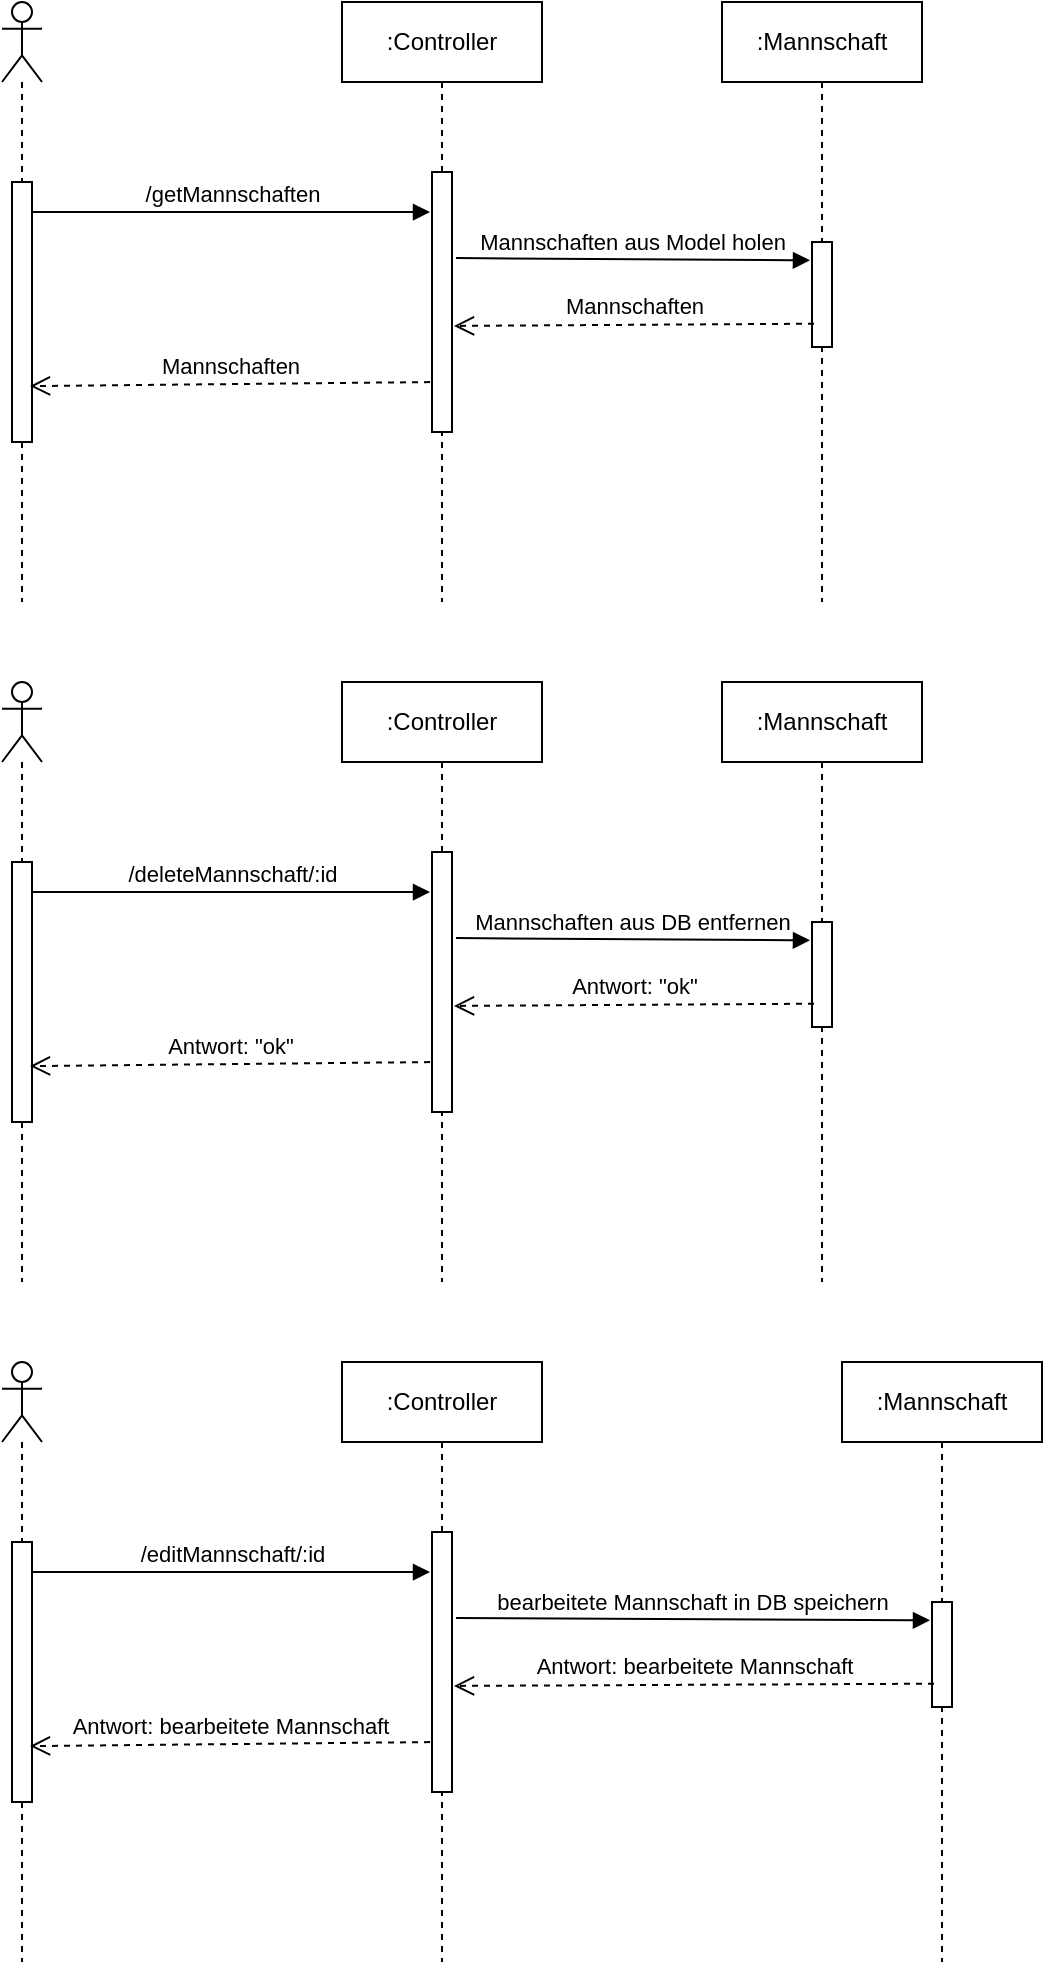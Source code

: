 <mxfile version="13.10.0" type="embed">
    <diagram id="p36Yqyrogv8A9jEpyJuB" name="Page-1">
        <mxGraphModel dx="820" dy="713" grid="1" gridSize="10" guides="1" tooltips="1" connect="1" arrows="1" fold="1" page="1" pageScale="1" pageWidth="850" pageHeight="1100" math="0" shadow="0">
            <root>
                <mxCell id="0"/>
                <mxCell id="1" parent="0"/>
                <mxCell id="2" value="" style="shape=umlLifeline;participant=umlActor;perimeter=lifelinePerimeter;whiteSpace=wrap;html=1;container=1;collapsible=0;recursiveResize=0;verticalAlign=top;spacingTop=36;outlineConnect=0;" parent="1" vertex="1">
                    <mxGeometry x="60" y="60" width="20" height="300" as="geometry"/>
                </mxCell>
                <mxCell id="5" value="" style="html=1;points=[];perimeter=orthogonalPerimeter;" parent="2" vertex="1">
                    <mxGeometry x="5" y="90" width="10" height="130" as="geometry"/>
                </mxCell>
                <mxCell id="3" value=":Controller" style="shape=umlLifeline;perimeter=lifelinePerimeter;whiteSpace=wrap;html=1;container=1;collapsible=0;recursiveResize=0;outlineConnect=0;" parent="1" vertex="1">
                    <mxGeometry x="230" y="60" width="100" height="300" as="geometry"/>
                </mxCell>
                <mxCell id="6" value="" style="html=1;points=[];perimeter=orthogonalPerimeter;" parent="3" vertex="1">
                    <mxGeometry x="45" y="85" width="10" height="130" as="geometry"/>
                </mxCell>
                <mxCell id="4" value=":Mannschaft" style="shape=umlLifeline;perimeter=lifelinePerimeter;whiteSpace=wrap;html=1;container=1;collapsible=0;recursiveResize=0;outlineConnect=0;" parent="1" vertex="1">
                    <mxGeometry x="420" y="60" width="100" height="300" as="geometry"/>
                </mxCell>
                <mxCell id="7" value="" style="html=1;points=[];perimeter=orthogonalPerimeter;" parent="4" vertex="1">
                    <mxGeometry x="45" y="120" width="10" height="52.5" as="geometry"/>
                </mxCell>
                <mxCell id="9" value="/getMannschaften" style="html=1;verticalAlign=bottom;endArrow=block;entryX=-0.1;entryY=0.154;entryDx=0;entryDy=0;entryPerimeter=0;" parent="1" source="5" target="6" edge="1">
                    <mxGeometry relative="1" as="geometry">
                        <mxPoint x="310" y="170" as="sourcePoint"/>
                        <mxPoint x="240" y="170" as="targetPoint"/>
                    </mxGeometry>
                </mxCell>
                <mxCell id="10" value="Mannschaften" style="html=1;verticalAlign=bottom;endArrow=open;dashed=1;endSize=8;entryX=0.9;entryY=0.785;entryDx=0;entryDy=0;entryPerimeter=0;exitX=-0.1;exitY=0.808;exitDx=0;exitDy=0;exitPerimeter=0;" parent="1" source="6" target="5" edge="1">
                    <mxGeometry relative="1" as="geometry">
                        <mxPoint x="310" y="246" as="targetPoint"/>
                        <mxPoint x="260" y="248" as="sourcePoint"/>
                    </mxGeometry>
                </mxCell>
                <mxCell id="11" value="Mannschaften aus Model holen" style="html=1;verticalAlign=bottom;endArrow=block;entryX=-0.1;entryY=0.175;entryDx=0;entryDy=0;entryPerimeter=0;exitX=1.2;exitY=0.331;exitDx=0;exitDy=0;exitPerimeter=0;" parent="1" source="6" target="7" edge="1">
                    <mxGeometry relative="1" as="geometry">
                        <mxPoint x="85" y="175.02" as="sourcePoint"/>
                        <mxPoint x="284" y="175.02" as="targetPoint"/>
                    </mxGeometry>
                </mxCell>
                <mxCell id="13" value="Mannschaften" style="html=1;verticalAlign=bottom;endArrow=open;dashed=1;endSize=8;entryX=1.1;entryY=0.592;entryDx=0;entryDy=0;entryPerimeter=0;exitX=0.1;exitY=0.778;exitDx=0;exitDy=0;exitPerimeter=0;" parent="1" source="7" target="6" edge="1">
                    <mxGeometry relative="1" as="geometry">
                        <mxPoint x="84" y="262.05" as="targetPoint"/>
                        <mxPoint x="284" y="260.04" as="sourcePoint"/>
                    </mxGeometry>
                </mxCell>
                <mxCell id="14" value="" style="shape=umlLifeline;participant=umlActor;perimeter=lifelinePerimeter;whiteSpace=wrap;html=1;container=1;collapsible=0;recursiveResize=0;verticalAlign=top;spacingTop=36;outlineConnect=0;" vertex="1" parent="1">
                    <mxGeometry x="60" y="400" width="20" height="300" as="geometry"/>
                </mxCell>
                <mxCell id="15" value="" style="html=1;points=[];perimeter=orthogonalPerimeter;" vertex="1" parent="14">
                    <mxGeometry x="5" y="90" width="10" height="130" as="geometry"/>
                </mxCell>
                <mxCell id="16" value=":Controller" style="shape=umlLifeline;perimeter=lifelinePerimeter;whiteSpace=wrap;html=1;container=1;collapsible=0;recursiveResize=0;outlineConnect=0;" vertex="1" parent="1">
                    <mxGeometry x="230" y="400" width="100" height="300" as="geometry"/>
                </mxCell>
                <mxCell id="17" value="" style="html=1;points=[];perimeter=orthogonalPerimeter;" vertex="1" parent="16">
                    <mxGeometry x="45" y="85" width="10" height="130" as="geometry"/>
                </mxCell>
                <mxCell id="18" value=":Mannschaft" style="shape=umlLifeline;perimeter=lifelinePerimeter;whiteSpace=wrap;html=1;container=1;collapsible=0;recursiveResize=0;outlineConnect=0;" vertex="1" parent="1">
                    <mxGeometry x="420" y="400" width="100" height="300" as="geometry"/>
                </mxCell>
                <mxCell id="19" value="" style="html=1;points=[];perimeter=orthogonalPerimeter;" vertex="1" parent="18">
                    <mxGeometry x="45" y="120" width="10" height="52.5" as="geometry"/>
                </mxCell>
                <mxCell id="20" value="/deleteMannschaft/:id" style="html=1;verticalAlign=bottom;endArrow=block;entryX=-0.1;entryY=0.154;entryDx=0;entryDy=0;entryPerimeter=0;" edge="1" parent="1" source="15" target="17">
                    <mxGeometry relative="1" as="geometry">
                        <mxPoint x="310" y="510" as="sourcePoint"/>
                        <mxPoint x="240" y="510" as="targetPoint"/>
                    </mxGeometry>
                </mxCell>
                <mxCell id="21" value="Antwort: &quot;ok&quot;" style="html=1;verticalAlign=bottom;endArrow=open;dashed=1;endSize=8;entryX=0.9;entryY=0.785;entryDx=0;entryDy=0;entryPerimeter=0;exitX=-0.1;exitY=0.808;exitDx=0;exitDy=0;exitPerimeter=0;" edge="1" parent="1" source="17" target="15">
                    <mxGeometry relative="1" as="geometry">
                        <mxPoint x="310" y="586" as="targetPoint"/>
                        <mxPoint x="260" y="588" as="sourcePoint"/>
                    </mxGeometry>
                </mxCell>
                <mxCell id="22" value="Mannschaften aus DB entfernen" style="html=1;verticalAlign=bottom;endArrow=block;entryX=-0.1;entryY=0.175;entryDx=0;entryDy=0;entryPerimeter=0;exitX=1.2;exitY=0.331;exitDx=0;exitDy=0;exitPerimeter=0;" edge="1" parent="1" source="17" target="19">
                    <mxGeometry relative="1" as="geometry">
                        <mxPoint x="85" y="515.02" as="sourcePoint"/>
                        <mxPoint x="284" y="515.02" as="targetPoint"/>
                    </mxGeometry>
                </mxCell>
                <mxCell id="23" value="Antwort: &quot;ok&quot;" style="html=1;verticalAlign=bottom;endArrow=open;dashed=1;endSize=8;entryX=1.1;entryY=0.592;entryDx=0;entryDy=0;entryPerimeter=0;exitX=0.1;exitY=0.778;exitDx=0;exitDy=0;exitPerimeter=0;" edge="1" parent="1" source="19" target="17">
                    <mxGeometry relative="1" as="geometry">
                        <mxPoint x="84" y="602.05" as="targetPoint"/>
                        <mxPoint x="284" y="600.04" as="sourcePoint"/>
                    </mxGeometry>
                </mxCell>
                <mxCell id="24" value="" style="shape=umlLifeline;participant=umlActor;perimeter=lifelinePerimeter;whiteSpace=wrap;html=1;container=1;collapsible=0;recursiveResize=0;verticalAlign=top;spacingTop=36;outlineConnect=0;" vertex="1" parent="1">
                    <mxGeometry x="60" y="740" width="20" height="300" as="geometry"/>
                </mxCell>
                <mxCell id="25" value="" style="html=1;points=[];perimeter=orthogonalPerimeter;" vertex="1" parent="24">
                    <mxGeometry x="5" y="90" width="10" height="130" as="geometry"/>
                </mxCell>
                <mxCell id="26" value=":Controller" style="shape=umlLifeline;perimeter=lifelinePerimeter;whiteSpace=wrap;html=1;container=1;collapsible=0;recursiveResize=0;outlineConnect=0;" vertex="1" parent="1">
                    <mxGeometry x="230" y="740" width="100" height="300" as="geometry"/>
                </mxCell>
                <mxCell id="27" value="" style="html=1;points=[];perimeter=orthogonalPerimeter;" vertex="1" parent="26">
                    <mxGeometry x="45" y="85" width="10" height="130" as="geometry"/>
                </mxCell>
                <mxCell id="28" value=":Mannschaft" style="shape=umlLifeline;perimeter=lifelinePerimeter;whiteSpace=wrap;html=1;container=1;collapsible=0;recursiveResize=0;outlineConnect=0;" vertex="1" parent="1">
                    <mxGeometry x="480" y="740" width="100" height="300" as="geometry"/>
                </mxCell>
                <mxCell id="29" value="" style="html=1;points=[];perimeter=orthogonalPerimeter;" vertex="1" parent="28">
                    <mxGeometry x="45" y="120" width="10" height="52.5" as="geometry"/>
                </mxCell>
                <mxCell id="30" value="/editMannschaft/:id" style="html=1;verticalAlign=bottom;endArrow=block;entryX=-0.1;entryY=0.154;entryDx=0;entryDy=0;entryPerimeter=0;" edge="1" parent="1" source="25" target="27">
                    <mxGeometry relative="1" as="geometry">
                        <mxPoint x="310" y="850" as="sourcePoint"/>
                        <mxPoint x="240" y="850" as="targetPoint"/>
                    </mxGeometry>
                </mxCell>
                <mxCell id="31" value="Antwort: bearbeitete Mannschaft" style="html=1;verticalAlign=bottom;endArrow=open;dashed=1;endSize=8;entryX=0.9;entryY=0.785;entryDx=0;entryDy=0;entryPerimeter=0;exitX=-0.1;exitY=0.808;exitDx=0;exitDy=0;exitPerimeter=0;" edge="1" parent="1" source="27" target="25">
                    <mxGeometry relative="1" as="geometry">
                        <mxPoint x="310" y="926" as="targetPoint"/>
                        <mxPoint x="260" y="928" as="sourcePoint"/>
                    </mxGeometry>
                </mxCell>
                <mxCell id="32" value="bearbeitete Mannschaft in DB speichern" style="html=1;verticalAlign=bottom;endArrow=block;entryX=-0.1;entryY=0.175;entryDx=0;entryDy=0;entryPerimeter=0;exitX=1.2;exitY=0.331;exitDx=0;exitDy=0;exitPerimeter=0;" edge="1" parent="1" source="27" target="29">
                    <mxGeometry relative="1" as="geometry">
                        <mxPoint x="85" y="855.02" as="sourcePoint"/>
                        <mxPoint x="284" y="855.02" as="targetPoint"/>
                    </mxGeometry>
                </mxCell>
                <mxCell id="33" value="Antwort: bearbeitete Mannschaft" style="html=1;verticalAlign=bottom;endArrow=open;dashed=1;endSize=8;entryX=1.1;entryY=0.592;entryDx=0;entryDy=0;entryPerimeter=0;exitX=0.1;exitY=0.778;exitDx=0;exitDy=0;exitPerimeter=0;" edge="1" parent="1" source="29" target="27">
                    <mxGeometry relative="1" as="geometry">
                        <mxPoint x="84" y="942.05" as="targetPoint"/>
                        <mxPoint x="284" y="940.04" as="sourcePoint"/>
                    </mxGeometry>
                </mxCell>
            </root>
        </mxGraphModel>
    </diagram>
</mxfile>